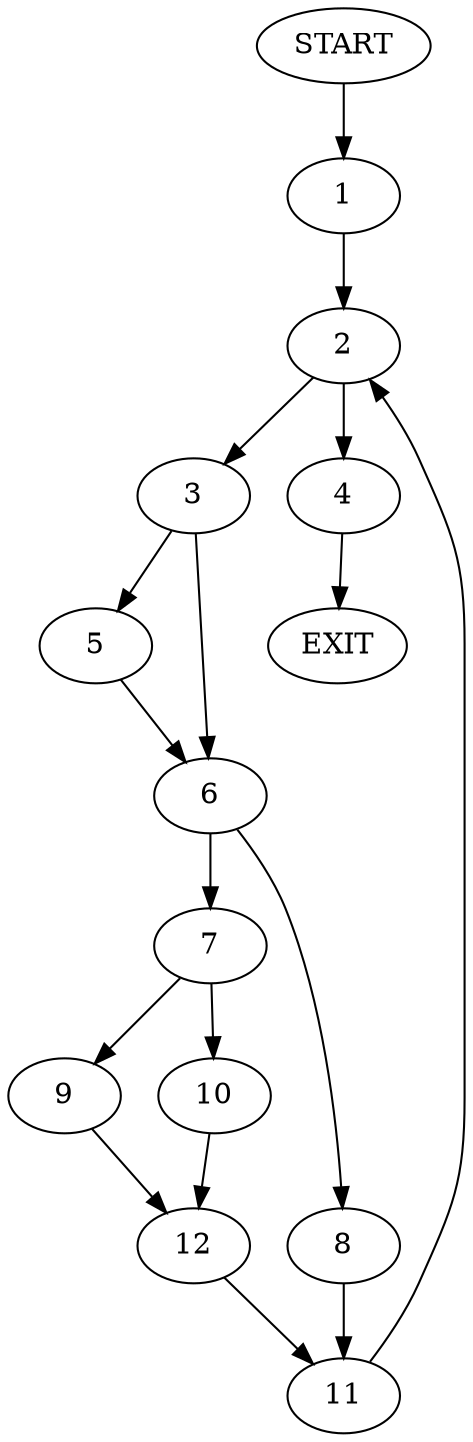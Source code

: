 digraph {
0 [label="START"]
13 [label="EXIT"]
0 -> 1
1 -> 2
2 -> 3
2 -> 4
3 -> 5
3 -> 6
4 -> 13
6 -> 7
6 -> 8
5 -> 6
7 -> 9
7 -> 10
8 -> 11
9 -> 12
10 -> 12
12 -> 11
11 -> 2
}
